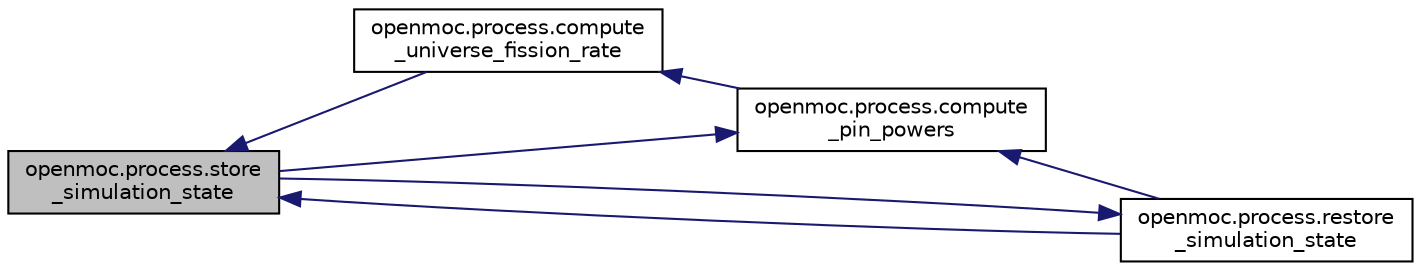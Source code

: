 digraph "openmoc.process.store_simulation_state"
{
  edge [fontname="Helvetica",fontsize="10",labelfontname="Helvetica",labelfontsize="10"];
  node [fontname="Helvetica",fontsize="10",shape=record];
  rankdir="LR";
  Node1 [label="openmoc.process.store\l_simulation_state",height=0.2,width=0.4,color="black", fillcolor="grey75", style="filled" fontcolor="black"];
  Node1 -> Node2 [dir="back",color="midnightblue",fontsize="10",style="solid",fontname="Helvetica"];
  Node2 [label="openmoc.process.compute\l_universe_fission_rate",height=0.2,width=0.4,color="black", fillcolor="white", style="filled",URL="$namespaceopenmoc_1_1process.html#a6115e946c5118ee95f71ffed07034df5",tooltip="A recursive routine to compute the fission rate for all cells in a given universe, and for all universes contained within those cells."];
  Node2 -> Node3 [dir="back",color="midnightblue",fontsize="10",style="solid",fontname="Helvetica"];
  Node3 [label="openmoc.process.compute\l_pin_powers",height=0.2,width=0.4,color="black", fillcolor="white", style="filled",URL="$namespaceopenmoc_1_1process.html#ad313c9844294d5e285b5943664389a0f",tooltip="This routine is computes the fission rate in each flat source region, and combines the rates into pin..."];
  Node3 -> Node1 [dir="back",color="midnightblue",fontsize="10",style="solid",fontname="Helvetica"];
  Node3 -> Node4 [dir="back",color="midnightblue",fontsize="10",style="solid",fontname="Helvetica"];
  Node4 [label="openmoc.process.restore\l_simulation_state",height=0.2,width=0.4,color="black", fillcolor="white", style="filled",URL="$namespaceopenmoc_1_1process.html#a20436071e0dfd32af17c67bf86636a93",tooltip="This method restores all of the data for an OpenMOC simulation from a a binary file for downstream da..."];
  Node4 -> Node1 [dir="back",color="midnightblue",fontsize="10",style="solid",fontname="Helvetica"];
  Node1 -> Node4 [dir="back",color="midnightblue",fontsize="10",style="solid",fontname="Helvetica"];
}
